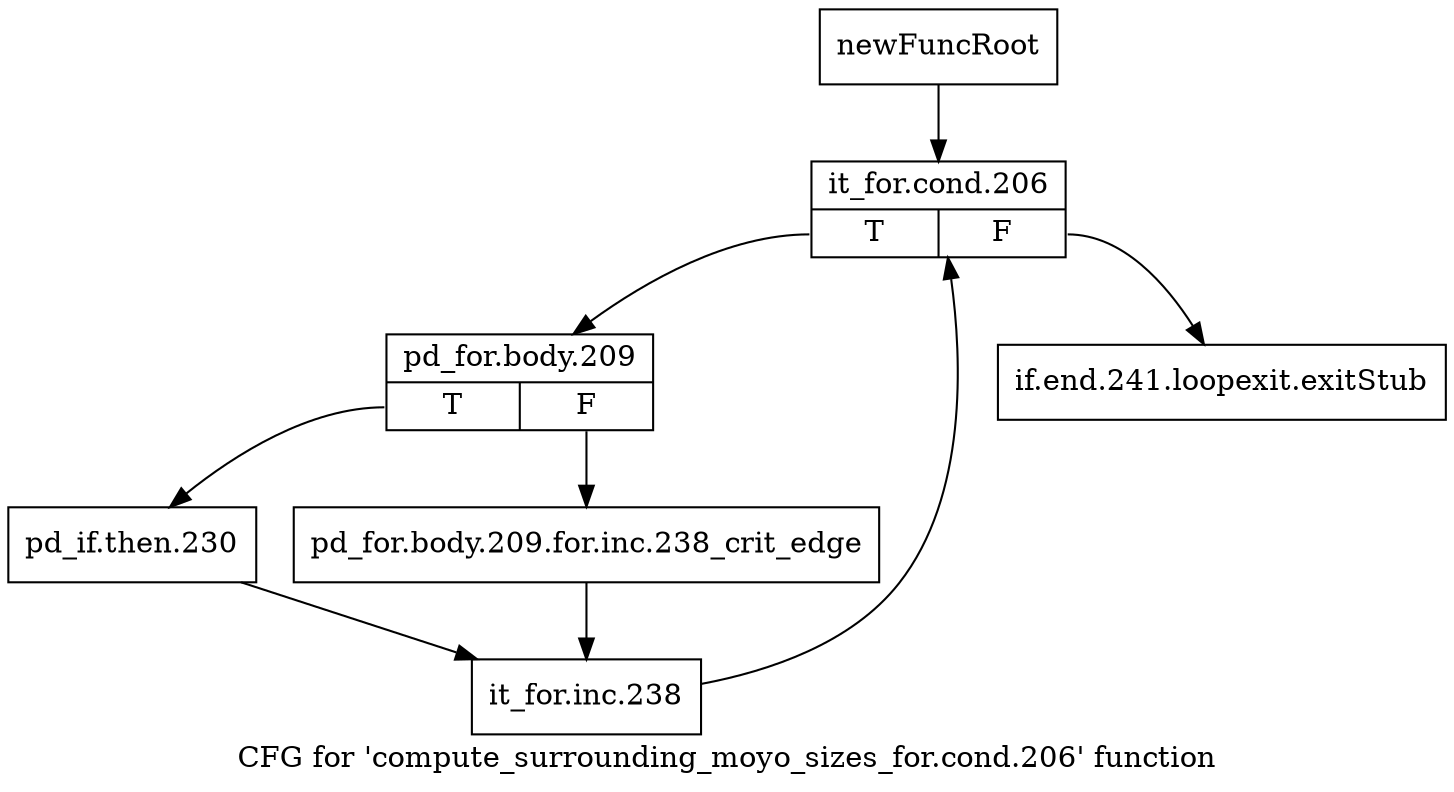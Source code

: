 digraph "CFG for 'compute_surrounding_moyo_sizes_for.cond.206' function" {
	label="CFG for 'compute_surrounding_moyo_sizes_for.cond.206' function";

	Node0x3f96520 [shape=record,label="{newFuncRoot}"];
	Node0x3f96520 -> Node0x3f96a80;
	Node0x3f96570 [shape=record,label="{if.end.241.loopexit.exitStub}"];
	Node0x3f96a80 [shape=record,label="{it_for.cond.206|{<s0>T|<s1>F}}"];
	Node0x3f96a80:s0 -> Node0x3f96ad0;
	Node0x3f96a80:s1 -> Node0x3f96570;
	Node0x3f96ad0 [shape=record,label="{pd_for.body.209|{<s0>T|<s1>F}}"];
	Node0x3f96ad0:s0 -> Node0x3f96b70;
	Node0x3f96ad0:s1 -> Node0x3f96b20;
	Node0x3f96b20 [shape=record,label="{pd_for.body.209.for.inc.238_crit_edge}"];
	Node0x3f96b20 -> Node0x3f96bc0;
	Node0x3f96b70 [shape=record,label="{pd_if.then.230}"];
	Node0x3f96b70 -> Node0x3f96bc0;
	Node0x3f96bc0 [shape=record,label="{it_for.inc.238}"];
	Node0x3f96bc0 -> Node0x3f96a80;
}
